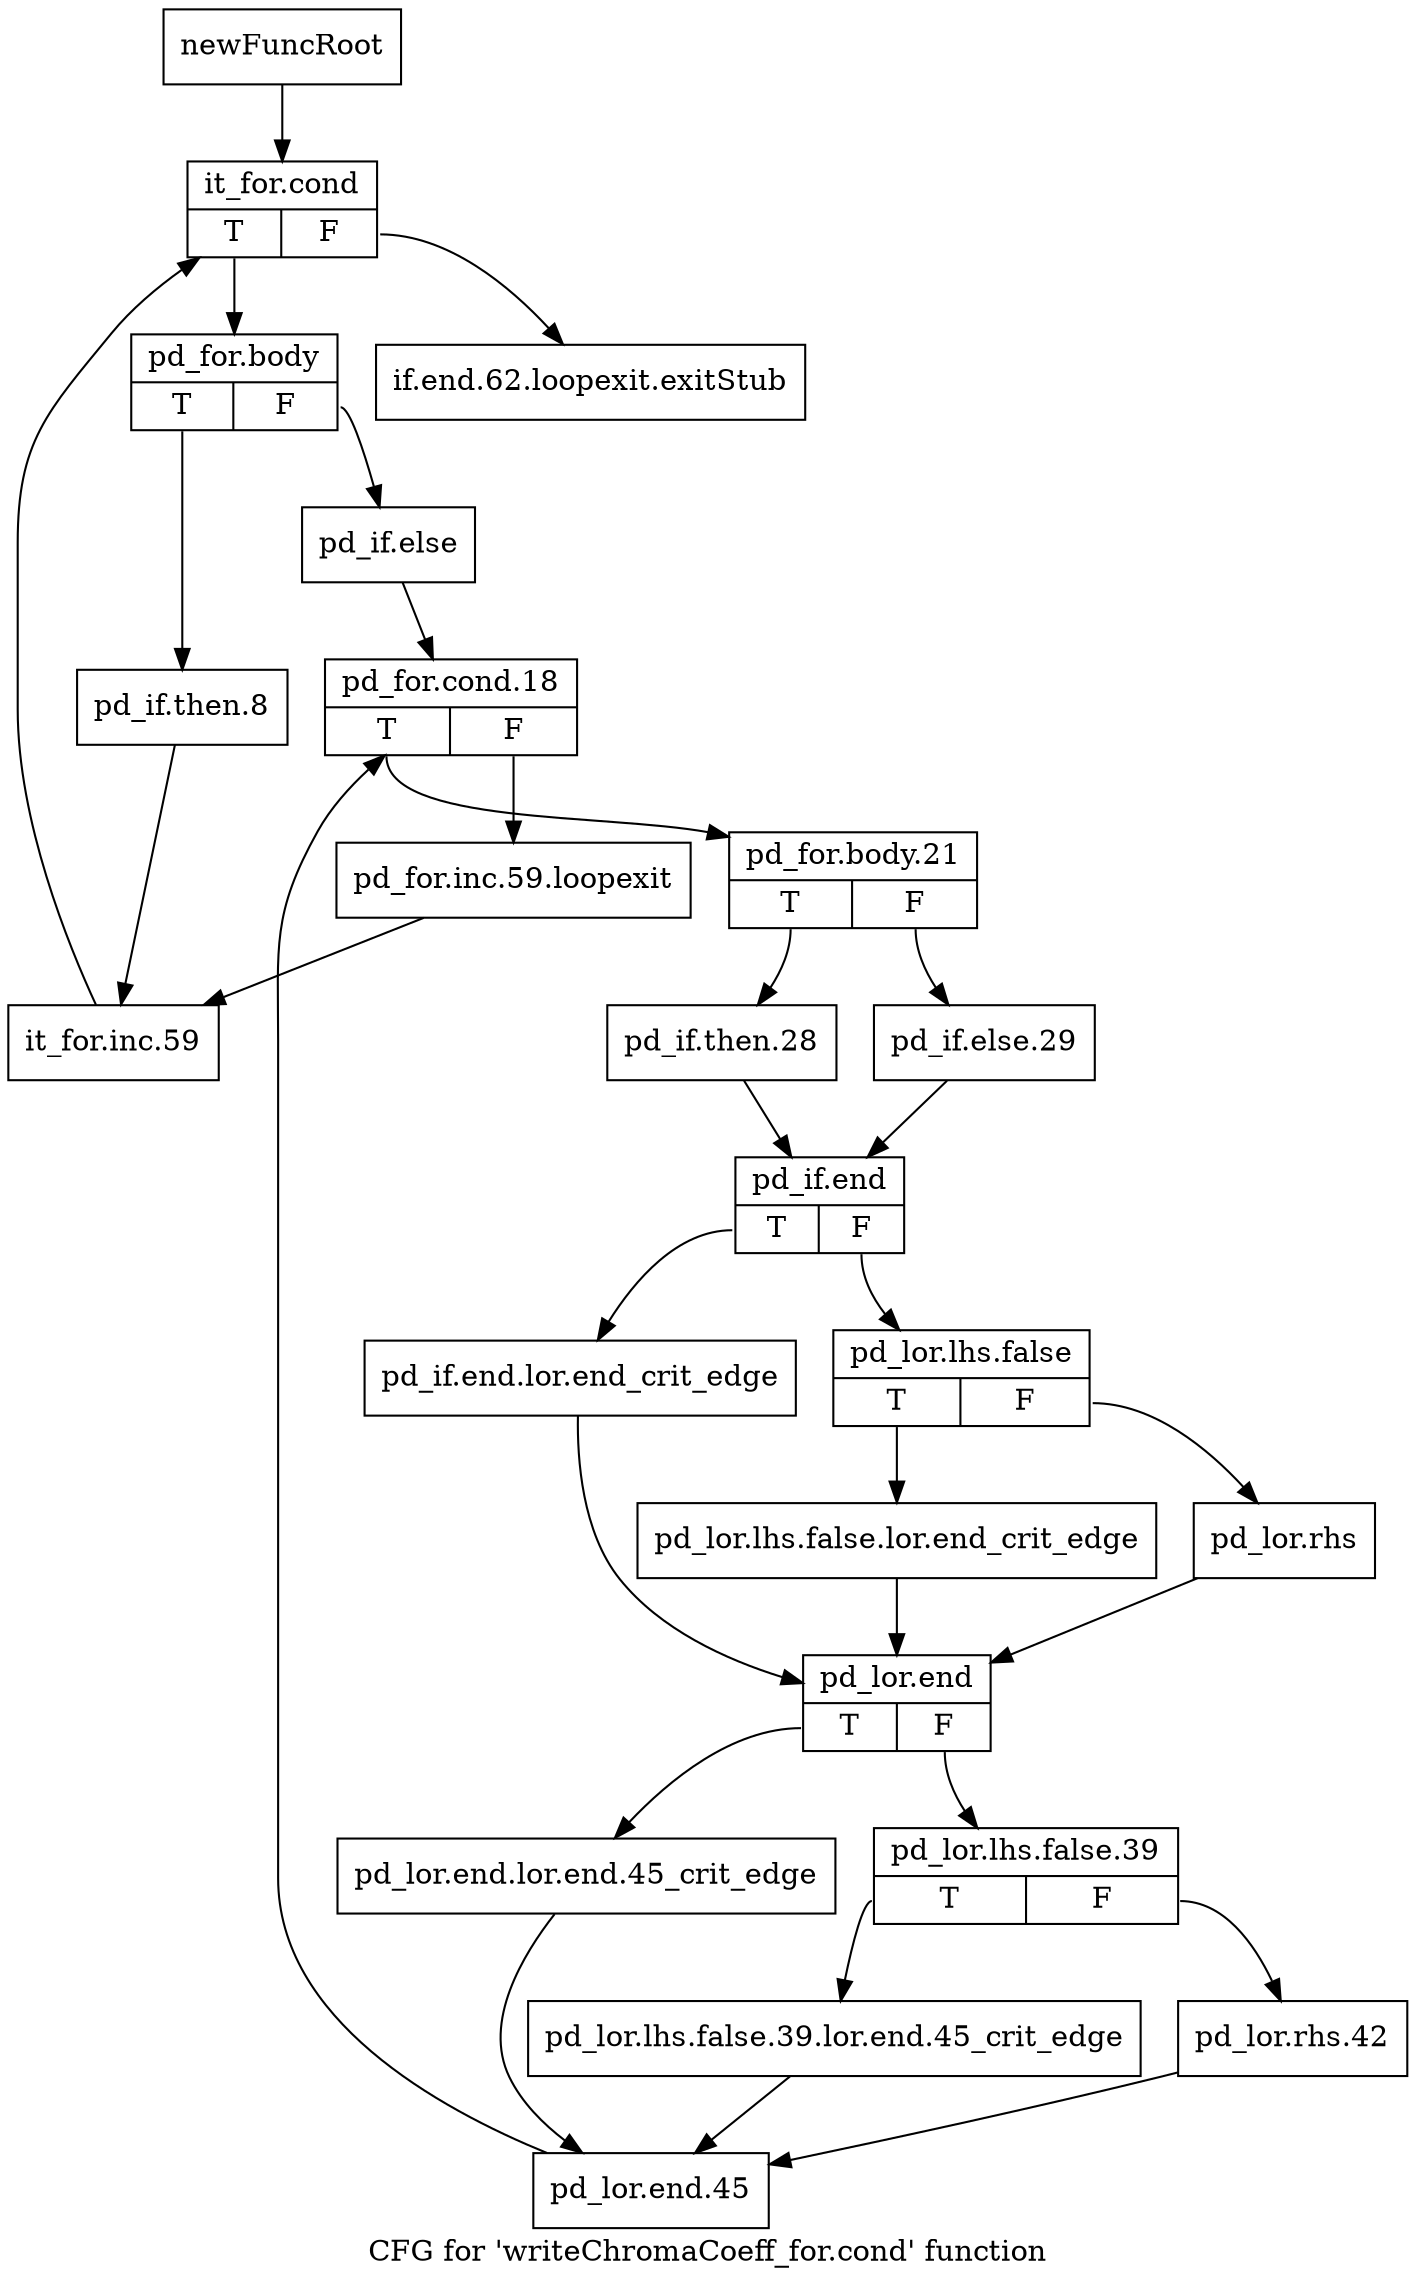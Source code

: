 digraph "CFG for 'writeChromaCoeff_for.cond' function" {
	label="CFG for 'writeChromaCoeff_for.cond' function";

	Node0x266d0c0 [shape=record,label="{newFuncRoot}"];
	Node0x266d0c0 -> Node0x266d160;
	Node0x266d110 [shape=record,label="{if.end.62.loopexit.exitStub}"];
	Node0x266d160 [shape=record,label="{it_for.cond|{<s0>T|<s1>F}}"];
	Node0x266d160:s0 -> Node0x266d1b0;
	Node0x266d160:s1 -> Node0x266d110;
	Node0x266d1b0 [shape=record,label="{pd_for.body|{<s0>T|<s1>F}}"];
	Node0x266d1b0:s0 -> Node0x266d750;
	Node0x266d1b0:s1 -> Node0x266d200;
	Node0x266d200 [shape=record,label="{pd_if.else}"];
	Node0x266d200 -> Node0x266d250;
	Node0x266d250 [shape=record,label="{pd_for.cond.18|{<s0>T|<s1>F}}"];
	Node0x266d250:s0 -> Node0x266d2f0;
	Node0x266d250:s1 -> Node0x266d2a0;
	Node0x266d2a0 [shape=record,label="{pd_for.inc.59.loopexit}"];
	Node0x266d2a0 -> Node0x266d7a0;
	Node0x266d2f0 [shape=record,label="{pd_for.body.21|{<s0>T|<s1>F}}"];
	Node0x266d2f0:s0 -> Node0x266d390;
	Node0x266d2f0:s1 -> Node0x266d340;
	Node0x266d340 [shape=record,label="{pd_if.else.29}"];
	Node0x266d340 -> Node0x266d3e0;
	Node0x266d390 [shape=record,label="{pd_if.then.28}"];
	Node0x266d390 -> Node0x266d3e0;
	Node0x266d3e0 [shape=record,label="{pd_if.end|{<s0>T|<s1>F}}"];
	Node0x266d3e0:s0 -> Node0x266d520;
	Node0x266d3e0:s1 -> Node0x266d430;
	Node0x266d430 [shape=record,label="{pd_lor.lhs.false|{<s0>T|<s1>F}}"];
	Node0x266d430:s0 -> Node0x266d4d0;
	Node0x266d430:s1 -> Node0x266d480;
	Node0x266d480 [shape=record,label="{pd_lor.rhs}"];
	Node0x266d480 -> Node0x266d570;
	Node0x266d4d0 [shape=record,label="{pd_lor.lhs.false.lor.end_crit_edge}"];
	Node0x266d4d0 -> Node0x266d570;
	Node0x266d520 [shape=record,label="{pd_if.end.lor.end_crit_edge}"];
	Node0x266d520 -> Node0x266d570;
	Node0x266d570 [shape=record,label="{pd_lor.end|{<s0>T|<s1>F}}"];
	Node0x266d570:s0 -> Node0x266d6b0;
	Node0x266d570:s1 -> Node0x266d5c0;
	Node0x266d5c0 [shape=record,label="{pd_lor.lhs.false.39|{<s0>T|<s1>F}}"];
	Node0x266d5c0:s0 -> Node0x266d660;
	Node0x266d5c0:s1 -> Node0x266d610;
	Node0x266d610 [shape=record,label="{pd_lor.rhs.42}"];
	Node0x266d610 -> Node0x266d700;
	Node0x266d660 [shape=record,label="{pd_lor.lhs.false.39.lor.end.45_crit_edge}"];
	Node0x266d660 -> Node0x266d700;
	Node0x266d6b0 [shape=record,label="{pd_lor.end.lor.end.45_crit_edge}"];
	Node0x266d6b0 -> Node0x266d700;
	Node0x266d700 [shape=record,label="{pd_lor.end.45}"];
	Node0x266d700 -> Node0x266d250;
	Node0x266d750 [shape=record,label="{pd_if.then.8}"];
	Node0x266d750 -> Node0x266d7a0;
	Node0x266d7a0 [shape=record,label="{it_for.inc.59}"];
	Node0x266d7a0 -> Node0x266d160;
}
